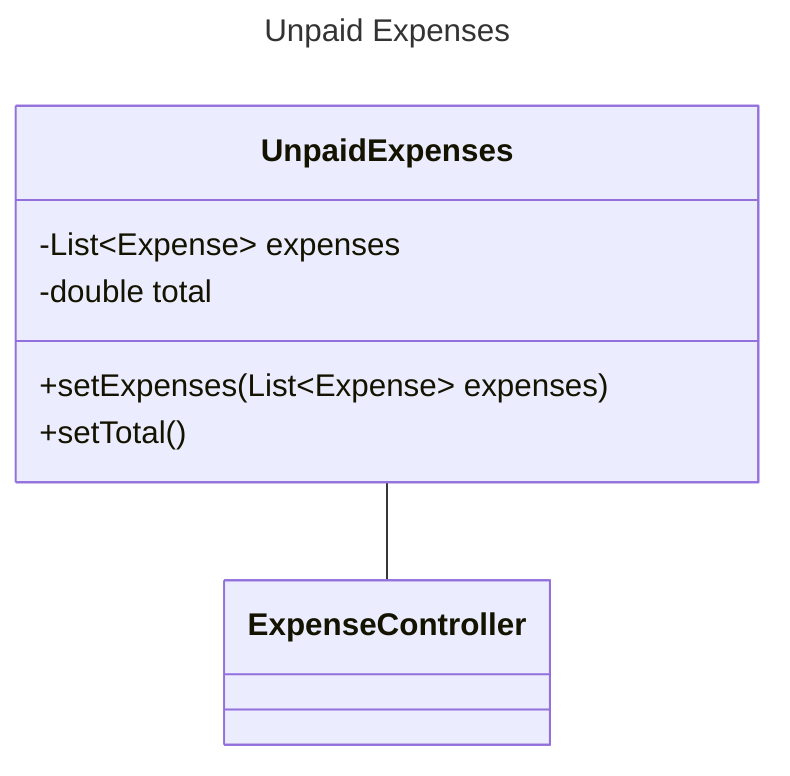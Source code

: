 ---
title: Unpaid Expenses
---

classDiagram
UnpaidExpenses -- ExpenseController

 UnpaidExpenses: -List~Expense~ expenses
 UnpaidExpenses: -double total
 UnpaidExpenses: +setExpenses(List~Expense~ expenses)
 UnpaidExpenses: +setTotal()